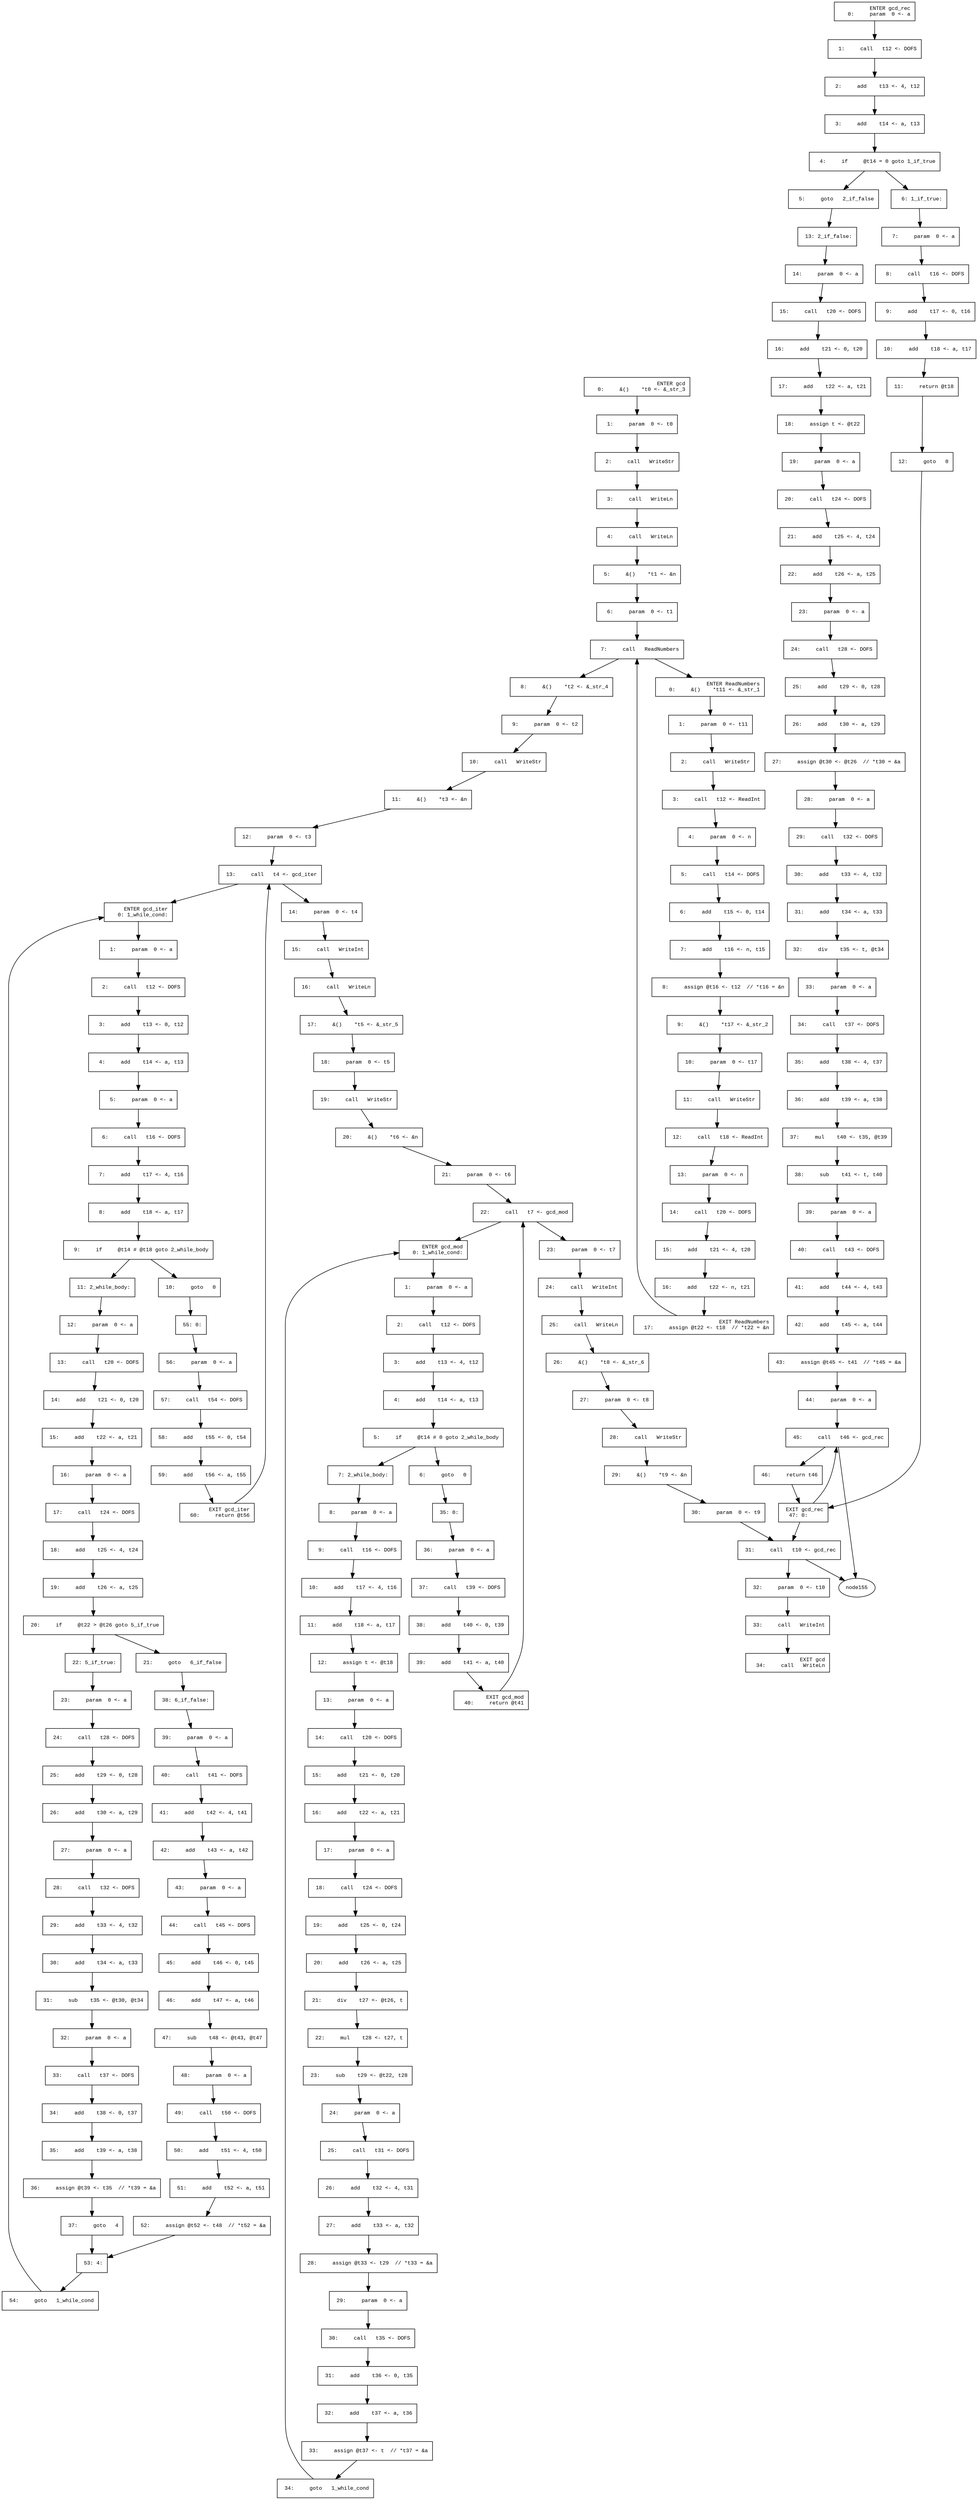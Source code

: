 digraph CfgInterProc {
  graph [fontname="Times New Roman",fontsize=10];
  node  [fontname="Courier New",fontsize=10];
  edge  [fontname="Times New Roman",fontsize=10];
// scope 'gcd'
node0 [label=" ENTER gcd\r   0:     &()    *t0 <- &_str_3\l",shape=box];
node0 -> node1;
node1 [label="  1:     param  0 <- t0\l",shape=box];
node1 -> node2;
node2 [label="  2:     call   WriteStr\l",shape=box];
node2 -> node3;
node3 [label="  3:     call   WriteLn\l",shape=box];
node3 -> node4;
node4 [label="  4:     call   WriteLn\l",shape=box];
node4 -> node5;
node5 [label="  5:     &()    *t1 <- &n\l",shape=box];
node5 -> node6;
node6 [label="  6:     param  0 <- t1\l",shape=box];
node6 -> node7;
node7 [label="  7:     call   ReadNumbers\l",shape=box];
node7 -> node8;
node7 -> node211;
node8 [label="  8:     &()    *t2 <- &_str_4\l",shape=box];
node8 -> node9;
node9 [label="  9:     param  0 <- t2\l",shape=box];
node9 -> node10;
node10 [label=" 10:     call   WriteStr\l",shape=box];
node10 -> node11;
node11 [label=" 11:     &()    *t3 <- &n\l",shape=box];
node11 -> node12;
node12 [label=" 12:     param  0 <- t3\l",shape=box];
node12 -> node13;
node13 [label=" 13:     call   t4 <- gcd_iter\l",shape=box];
node13 -> node14;
node13 -> node35;
node14 [label=" 14:     param  0 <- t4\l",shape=box];
node14 -> node15;
node15 [label=" 15:     call   WriteInt\l",shape=box];
node15 -> node16;
node16 [label=" 16:     call   WriteLn\l",shape=box];
node16 -> node17;
node17 [label=" 17:     &()    *t5 <- &_str_5\l",shape=box];
node17 -> node18;
node18 [label=" 18:     param  0 <- t5\l",shape=box];
node18 -> node19;
node19 [label=" 19:     call   WriteStr\l",shape=box];
node19 -> node20;
node20 [label=" 20:     &()    *t6 <- &n\l",shape=box];
node20 -> node21;
node21 [label=" 21:     param  0 <- t6\l",shape=box];
node21 -> node22;
node22 [label=" 22:     call   t7 <- gcd_mod\l",shape=box];
node22 -> node23;
node22 -> node107;
node23 [label=" 23:     param  0 <- t7\l",shape=box];
node23 -> node24;
node24 [label=" 24:     call   WriteInt\l",shape=box];
node24 -> node25;
node25 [label=" 25:     call   WriteLn\l",shape=box];
node25 -> node26;
node26 [label=" 26:     &()    *t8 <- &_str_6\l",shape=box];
node26 -> node27;
node27 [label=" 27:     param  0 <- t8\l",shape=box];
node27 -> node28;
node28 [label=" 28:     call   WriteStr\l",shape=box];
node28 -> node29;
node29 [label=" 29:     &()    *t9 <- &n\l",shape=box];
node29 -> node30;
node30 [label=" 30:     param  0 <- t9\l",shape=box];
node30 -> node31;
node31 [label=" 31:     call   t10 <- gcd_rec\l",shape=box];
node31 -> node32;
node31 -> node155;
node32 [label=" 32:     param  0 <- t10\l",shape=box];
node32 -> node33;
node33 [label=" 33:     call   WriteInt\l",shape=box];
node33 -> node34;
node34 [label=" EXIT gcd\r  34:     call   WriteLn\l",shape=box];
// scope 'gcd_iter'
node35 [label=" ENTER gcd_iter\r   0: 1_while_cond:\l",shape=box];
node35 -> node37;
node37 [label="  1:     param  0 <- a\l",shape=box];
node37 -> node38;
node38 [label="  2:     call   t12 <- DOFS\l",shape=box];
node38 -> node39;
node39 [label="  3:     add    t13 <- 0, t12\l",shape=box];
node39 -> node40;
node40 [label="  4:     add    t14 <- a, t13\l",shape=box];
node40 -> node42;
node42 [label="  5:     param  0 <- a\l",shape=box];
node42 -> node43;
node43 [label="  6:     call   t16 <- DOFS\l",shape=box];
node43 -> node44;
node44 [label="  7:     add    t17 <- 4, t16\l",shape=box];
node44 -> node45;
node45 [label="  8:     add    t18 <- a, t17\l",shape=box];
node45 -> node46;
node46 [label="  9:     if     @t14 # @t18 goto 2_while_body\l",shape=box];
node46 -> node48;
node46 -> node47;
node47 [label=" 10:     goto   0\l",shape=box];
node47 -> node100;
node48 [label=" 11: 2_while_body:\l",shape=box];
node48 -> node50;
node50 [label=" 12:     param  0 <- a\l",shape=box];
node50 -> node51;
node51 [label=" 13:     call   t20 <- DOFS\l",shape=box];
node51 -> node52;
node52 [label=" 14:     add    t21 <- 0, t20\l",shape=box];
node52 -> node53;
node53 [label=" 15:     add    t22 <- a, t21\l",shape=box];
node53 -> node55;
node55 [label=" 16:     param  0 <- a\l",shape=box];
node55 -> node56;
node56 [label=" 17:     call   t24 <- DOFS\l",shape=box];
node56 -> node57;
node57 [label=" 18:     add    t25 <- 4, t24\l",shape=box];
node57 -> node58;
node58 [label=" 19:     add    t26 <- a, t25\l",shape=box];
node58 -> node59;
node59 [label=" 20:     if     @t22 > @t26 goto 5_if_true\l",shape=box];
node59 -> node61;
node59 -> node60;
node60 [label=" 21:     goto   6_if_false\l",shape=box];
node60 -> node80;
node61 [label=" 22: 5_if_true:\l",shape=box];
node61 -> node63;
node63 [label=" 23:     param  0 <- a\l",shape=box];
node63 -> node64;
node64 [label=" 24:     call   t28 <- DOFS\l",shape=box];
node64 -> node65;
node65 [label=" 25:     add    t29 <- 0, t28\l",shape=box];
node65 -> node66;
node66 [label=" 26:     add    t30 <- a, t29\l",shape=box];
node66 -> node68;
node68 [label=" 27:     param  0 <- a\l",shape=box];
node68 -> node69;
node69 [label=" 28:     call   t32 <- DOFS\l",shape=box];
node69 -> node70;
node70 [label=" 29:     add    t33 <- 4, t32\l",shape=box];
node70 -> node71;
node71 [label=" 30:     add    t34 <- a, t33\l",shape=box];
node71 -> node72;
node72 [label=" 31:     sub    t35 <- @t30, @t34\l",shape=box];
node72 -> node74;
node74 [label=" 32:     param  0 <- a\l",shape=box];
node74 -> node75;
node75 [label=" 33:     call   t37 <- DOFS\l",shape=box];
node75 -> node76;
node76 [label=" 34:     add    t38 <- 0, t37\l",shape=box];
node76 -> node77;
node77 [label=" 35:     add    t39 <- a, t38\l",shape=box];
node77 -> node78;
node78 [label=" 36:     assign @t39 <- t35  // *t39 = &a\l",shape=box];
node78 -> node79;
node79 [label=" 37:     goto   4\l",shape=box];
node79 -> node98;
node80 [label=" 38: 6_if_false:\l",shape=box];
node80 -> node82;
node82 [label=" 39:     param  0 <- a\l",shape=box];
node82 -> node83;
node83 [label=" 40:     call   t41 <- DOFS\l",shape=box];
node83 -> node84;
node84 [label=" 41:     add    t42 <- 4, t41\l",shape=box];
node84 -> node85;
node85 [label=" 42:     add    t43 <- a, t42\l",shape=box];
node85 -> node87;
node87 [label=" 43:     param  0 <- a\l",shape=box];
node87 -> node88;
node88 [label=" 44:     call   t45 <- DOFS\l",shape=box];
node88 -> node89;
node89 [label=" 45:     add    t46 <- 0, t45\l",shape=box];
node89 -> node90;
node90 [label=" 46:     add    t47 <- a, t46\l",shape=box];
node90 -> node91;
node91 [label=" 47:     sub    t48 <- @t43, @t47\l",shape=box];
node91 -> node93;
node93 [label=" 48:     param  0 <- a\l",shape=box];
node93 -> node94;
node94 [label=" 49:     call   t50 <- DOFS\l",shape=box];
node94 -> node95;
node95 [label=" 50:     add    t51 <- 4, t50\l",shape=box];
node95 -> node96;
node96 [label=" 51:     add    t52 <- a, t51\l",shape=box];
node96 -> node97;
node97 [label=" 52:     assign @t52 <- t48  // *t52 = &a\l",shape=box];
node97 -> node98;
node98 [label=" 53: 4:\l",shape=box];
node98 -> node99;
node99 [label=" 54:     goto   1_while_cond\l",shape=box];
node99 -> node35;
node100 [label=" 55: 0:\l",shape=box];
node100 -> node102;
node102 [label=" 56:     param  0 <- a\l",shape=box];
node102 -> node103;
node103 [label=" 57:     call   t54 <- DOFS\l",shape=box];
node103 -> node104;
node104 [label=" 58:     add    t55 <- 0, t54\l",shape=box];
node104 -> node105;
node105 [label=" 59:     add    t56 <- a, t55\l",shape=box];
node105 -> node106;
node106 [label=" EXIT gcd_iter\r  60:     return @t56\l",shape=box];
node106 -> node13;
// scope 'gcd_mod'
node107 [label=" ENTER gcd_mod\r   0: 1_while_cond:\l",shape=box];
node107 -> node109;
node109 [label="  1:     param  0 <- a\l",shape=box];
node109 -> node110;
node110 [label="  2:     call   t12 <- DOFS\l",shape=box];
node110 -> node111;
node111 [label="  3:     add    t13 <- 4, t12\l",shape=box];
node111 -> node112;
node112 [label="  4:     add    t14 <- a, t13\l",shape=box];
node112 -> node113;
node113 [label="  5:     if     @t14 # 0 goto 2_while_body\l",shape=box];
node113 -> node115;
node113 -> node114;
node114 [label="  6:     goto   0\l",shape=box];
node114 -> node148;
node115 [label="  7: 2_while_body:\l",shape=box];
node115 -> node117;
node117 [label="  8:     param  0 <- a\l",shape=box];
node117 -> node118;
node118 [label="  9:     call   t16 <- DOFS\l",shape=box];
node118 -> node119;
node119 [label=" 10:     add    t17 <- 4, t16\l",shape=box];
node119 -> node120;
node120 [label=" 11:     add    t18 <- a, t17\l",shape=box];
node120 -> node121;
node121 [label=" 12:     assign t <- @t18\l",shape=box];
node121 -> node123;
node123 [label=" 13:     param  0 <- a\l",shape=box];
node123 -> node124;
node124 [label=" 14:     call   t20 <- DOFS\l",shape=box];
node124 -> node125;
node125 [label=" 15:     add    t21 <- 0, t20\l",shape=box];
node125 -> node126;
node126 [label=" 16:     add    t22 <- a, t21\l",shape=box];
node126 -> node128;
node128 [label=" 17:     param  0 <- a\l",shape=box];
node128 -> node129;
node129 [label=" 18:     call   t24 <- DOFS\l",shape=box];
node129 -> node130;
node130 [label=" 19:     add    t25 <- 0, t24\l",shape=box];
node130 -> node131;
node131 [label=" 20:     add    t26 <- a, t25\l",shape=box];
node131 -> node132;
node132 [label=" 21:     div    t27 <- @t26, t\l",shape=box];
node132 -> node133;
node133 [label=" 22:     mul    t28 <- t27, t\l",shape=box];
node133 -> node134;
node134 [label=" 23:     sub    t29 <- @t22, t28\l",shape=box];
node134 -> node136;
node136 [label=" 24:     param  0 <- a\l",shape=box];
node136 -> node137;
node137 [label=" 25:     call   t31 <- DOFS\l",shape=box];
node137 -> node138;
node138 [label=" 26:     add    t32 <- 4, t31\l",shape=box];
node138 -> node139;
node139 [label=" 27:     add    t33 <- a, t32\l",shape=box];
node139 -> node140;
node140 [label=" 28:     assign @t33 <- t29  // *t33 = &a\l",shape=box];
node140 -> node142;
node142 [label=" 29:     param  0 <- a\l",shape=box];
node142 -> node143;
node143 [label=" 30:     call   t35 <- DOFS\l",shape=box];
node143 -> node144;
node144 [label=" 31:     add    t36 <- 0, t35\l",shape=box];
node144 -> node145;
node145 [label=" 32:     add    t37 <- a, t36\l",shape=box];
node145 -> node146;
node146 [label=" 33:     assign @t37 <- t  // *t37 = &a\l",shape=box];
node146 -> node147;
node147 [label=" 34:     goto   1_while_cond\l",shape=box];
node147 -> node107;
node148 [label=" 35: 0:\l",shape=box];
node148 -> node150;
node150 [label=" 36:     param  0 <- a\l",shape=box];
node150 -> node151;
node151 [label=" 37:     call   t39 <- DOFS\l",shape=box];
node151 -> node152;
node152 [label=" 38:     add    t40 <- 0, t39\l",shape=box];
node152 -> node153;
node153 [label=" 39:     add    t41 <- a, t40\l",shape=box];
node153 -> node154;
node154 [label=" EXIT gcd_mod\r  40:     return @t41\l",shape=box];
node154 -> node22;
// scope 'gcd_rec'
node156 [label=" ENTER gcd_rec\r   0:     param  0 <- a\l",shape=box];
node156 -> node157;
node157 [label="  1:     call   t12 <- DOFS\l",shape=box];
node157 -> node158;
node158 [label="  2:     add    t13 <- 4, t12\l",shape=box];
node158 -> node159;
node159 [label="  3:     add    t14 <- a, t13\l",shape=box];
node159 -> node160;
node160 [label="  4:     if     @t14 = 0 goto 1_if_true\l",shape=box];
node160 -> node162;
node160 -> node161;
node161 [label="  5:     goto   2_if_false\l",shape=box];
node161 -> node170;
node162 [label="  6: 1_if_true:\l",shape=box];
node162 -> node164;
node164 [label="  7:     param  0 <- a\l",shape=box];
node164 -> node165;
node165 [label="  8:     call   t16 <- DOFS\l",shape=box];
node165 -> node166;
node166 [label="  9:     add    t17 <- 0, t16\l",shape=box];
node166 -> node167;
node167 [label=" 10:     add    t18 <- a, t17\l",shape=box];
node167 -> node168;
node168 [label=" 11:     return @t18\l",shape=box];
node168 -> node169;
node169 [label=" 12:     goto   0\l",shape=box];
node169 -> node210;
node170 [label=" 13: 2_if_false:\l",shape=box];
node170 -> node172;
node172 [label=" 14:     param  0 <- a\l",shape=box];
node172 -> node173;
node173 [label=" 15:     call   t20 <- DOFS\l",shape=box];
node173 -> node174;
node174 [label=" 16:     add    t21 <- 0, t20\l",shape=box];
node174 -> node175;
node175 [label=" 17:     add    t22 <- a, t21\l",shape=box];
node175 -> node176;
node176 [label=" 18:     assign t <- @t22\l",shape=box];
node176 -> node178;
node178 [label=" 19:     param  0 <- a\l",shape=box];
node178 -> node179;
node179 [label=" 20:     call   t24 <- DOFS\l",shape=box];
node179 -> node180;
node180 [label=" 21:     add    t25 <- 4, t24\l",shape=box];
node180 -> node181;
node181 [label=" 22:     add    t26 <- a, t25\l",shape=box];
node181 -> node183;
node183 [label=" 23:     param  0 <- a\l",shape=box];
node183 -> node184;
node184 [label=" 24:     call   t28 <- DOFS\l",shape=box];
node184 -> node185;
node185 [label=" 25:     add    t29 <- 0, t28\l",shape=box];
node185 -> node186;
node186 [label=" 26:     add    t30 <- a, t29\l",shape=box];
node186 -> node187;
node187 [label=" 27:     assign @t30 <- @t26  // *t30 = &a\l",shape=box];
node187 -> node189;
node189 [label=" 28:     param  0 <- a\l",shape=box];
node189 -> node190;
node190 [label=" 29:     call   t32 <- DOFS\l",shape=box];
node190 -> node191;
node191 [label=" 30:     add    t33 <- 4, t32\l",shape=box];
node191 -> node192;
node192 [label=" 31:     add    t34 <- a, t33\l",shape=box];
node192 -> node193;
node193 [label=" 32:     div    t35 <- t, @t34\l",shape=box];
node193 -> node195;
node195 [label=" 33:     param  0 <- a\l",shape=box];
node195 -> node196;
node196 [label=" 34:     call   t37 <- DOFS\l",shape=box];
node196 -> node197;
node197 [label=" 35:     add    t38 <- 4, t37\l",shape=box];
node197 -> node198;
node198 [label=" 36:     add    t39 <- a, t38\l",shape=box];
node198 -> node199;
node199 [label=" 37:     mul    t40 <- t35, @t39\l",shape=box];
node199 -> node200;
node200 [label=" 38:     sub    t41 <- t, t40\l",shape=box];
node200 -> node202;
node202 [label=" 39:     param  0 <- a\l",shape=box];
node202 -> node203;
node203 [label=" 40:     call   t43 <- DOFS\l",shape=box];
node203 -> node204;
node204 [label=" 41:     add    t44 <- 4, t43\l",shape=box];
node204 -> node205;
node205 [label=" 42:     add    t45 <- a, t44\l",shape=box];
node205 -> node206;
node206 [label=" 43:     assign @t45 <- t41  // *t45 = &a\l",shape=box];
node206 -> node207;
node207 [label=" 44:     param  0 <- a\l",shape=box];
node207 -> node208;
node208 [label=" 45:     call   t46 <- gcd_rec\l",shape=box];
node208 -> node209;
node208 -> node155;
node209 [label=" 46:     return t46\l",shape=box];
node209 -> node210;
node210 [label=" EXIT gcd_rec\r  47: 0:\l",shape=box];
node210 -> node31;
node210 -> node208;
// scope 'ReadNumbers'
node211 [label=" ENTER ReadNumbers\r   0:     &()    *t11 <- &_str_1\l",shape=box];
node211 -> node212;
node212 [label="  1:     param  0 <- t11\l",shape=box];
node212 -> node213;
node213 [label="  2:     call   WriteStr\l",shape=box];
node213 -> node214;
node214 [label="  3:     call   t12 <- ReadInt\l",shape=box];
node214 -> node216;
node216 [label="  4:     param  0 <- n\l",shape=box];
node216 -> node217;
node217 [label="  5:     call   t14 <- DOFS\l",shape=box];
node217 -> node218;
node218 [label="  6:     add    t15 <- 0, t14\l",shape=box];
node218 -> node219;
node219 [label="  7:     add    t16 <- n, t15\l",shape=box];
node219 -> node220;
node220 [label="  8:     assign @t16 <- t12  // *t16 = &n\l",shape=box];
node220 -> node221;
node221 [label="  9:     &()    *t17 <- &_str_2\l",shape=box];
node221 -> node222;
node222 [label=" 10:     param  0 <- t17\l",shape=box];
node222 -> node223;
node223 [label=" 11:     call   WriteStr\l",shape=box];
node223 -> node224;
node224 [label=" 12:     call   t18 <- ReadInt\l",shape=box];
node224 -> node226;
node226 [label=" 13:     param  0 <- n\l",shape=box];
node226 -> node227;
node227 [label=" 14:     call   t20 <- DOFS\l",shape=box];
node227 -> node228;
node228 [label=" 15:     add    t21 <- 4, t20\l",shape=box];
node228 -> node229;
node229 [label=" 16:     add    t22 <- n, t21\l",shape=box];
node229 -> node230;
node230 [label=" EXIT ReadNumbers\r  17:     assign @t22 <- t18  // *t22 = &n\l",shape=box];
node230 -> node7;
}

